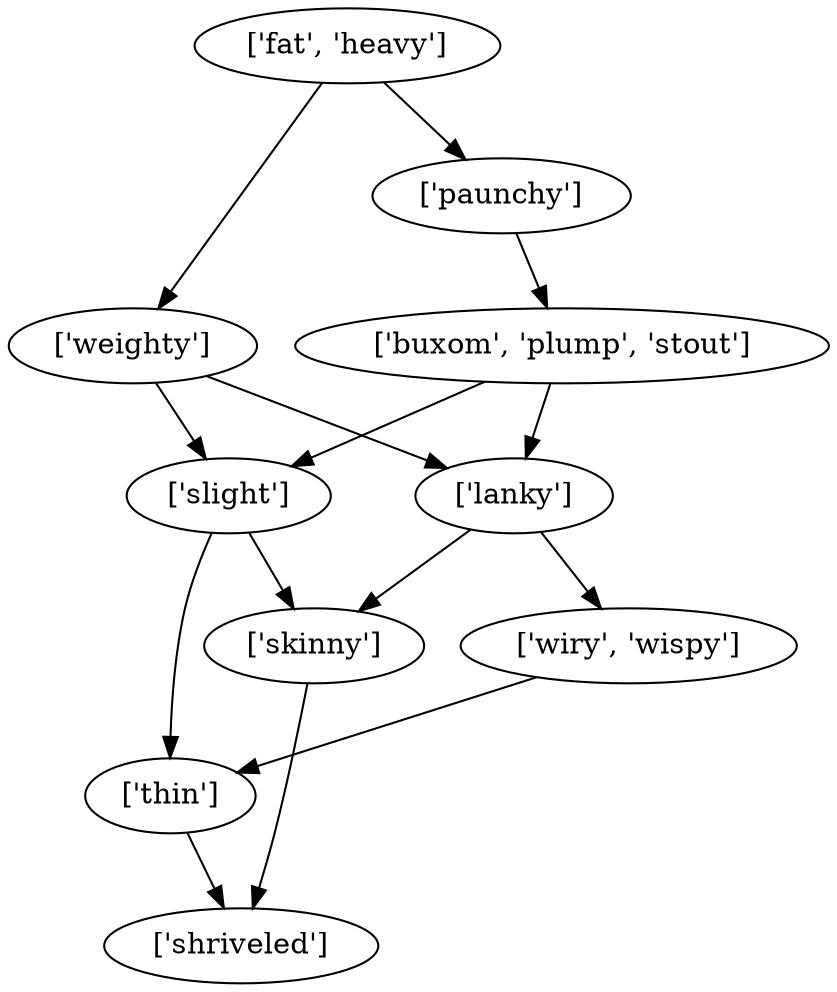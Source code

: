 strict digraph  {
	"['fat', 'heavy']" -> "['weighty']";
	"['fat', 'heavy']" -> "['paunchy']";
	"['weighty']" -> "['lanky']";
	"['weighty']" -> "['slight']";
	"['paunchy']" -> "['buxom', 'plump', 'stout']";
	"['lanky']" -> "['wiry', 'wispy']";
	"['lanky']" -> "['skinny']";
	"['wiry', 'wispy']" -> "['thin']";
	"['skinny']" -> "['shriveled']";
	"['thin']" -> "['shriveled']";
	"['slight']" -> "['skinny']";
	"['slight']" -> "['thin']";
	"['buxom', 'plump', 'stout']" -> "['lanky']";
	"['buxom', 'plump', 'stout']" -> "['slight']";
}
